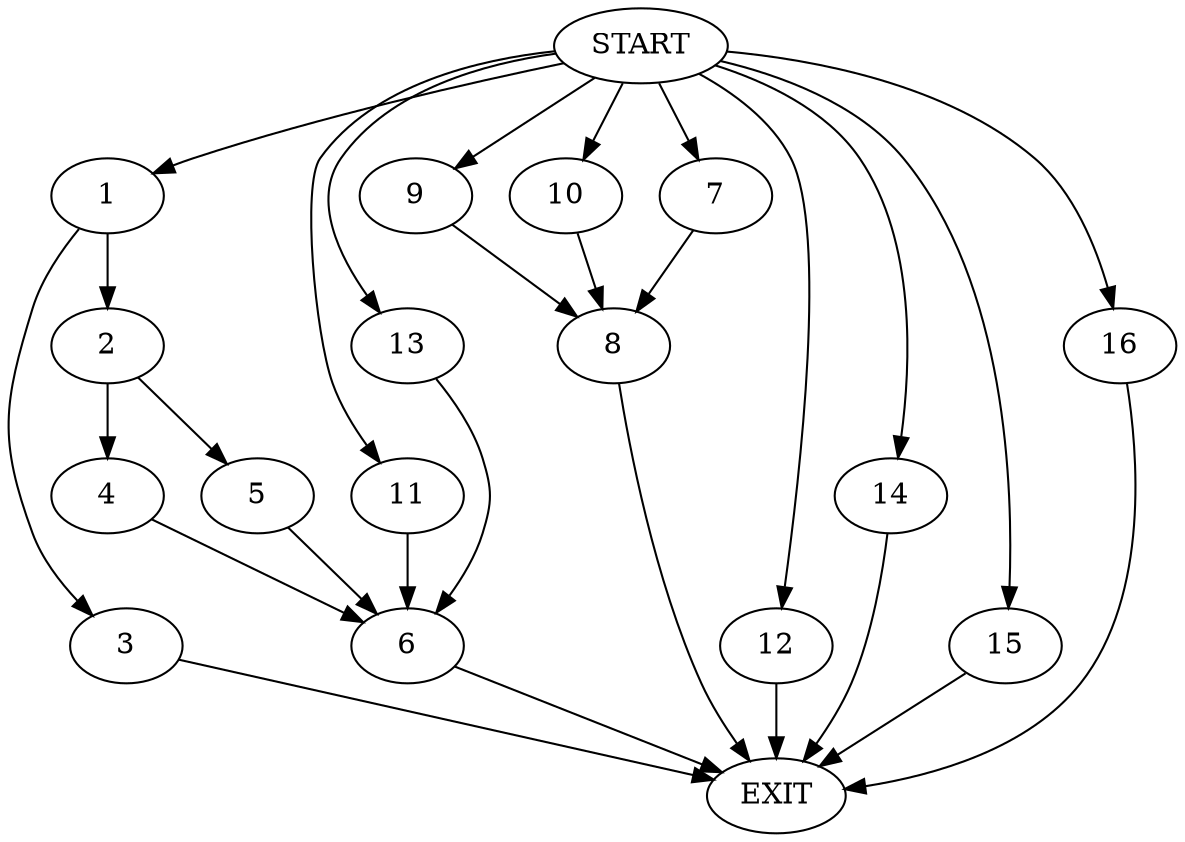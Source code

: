 digraph {
0 [label="START"]
17 [label="EXIT"]
0 -> 1
1 -> 2
1 -> 3
3 -> 17
2 -> 4
2 -> 5
4 -> 6
5 -> 6
0 -> 7
7 -> 8
8 -> 17
0 -> 9
9 -> 8
0 -> 10
10 -> 8
6 -> 17
0 -> 11
11 -> 6
0 -> 12
12 -> 17
0 -> 13
13 -> 6
0 -> 14
14 -> 17
0 -> 15
15 -> 17
0 -> 16
16 -> 17
}
